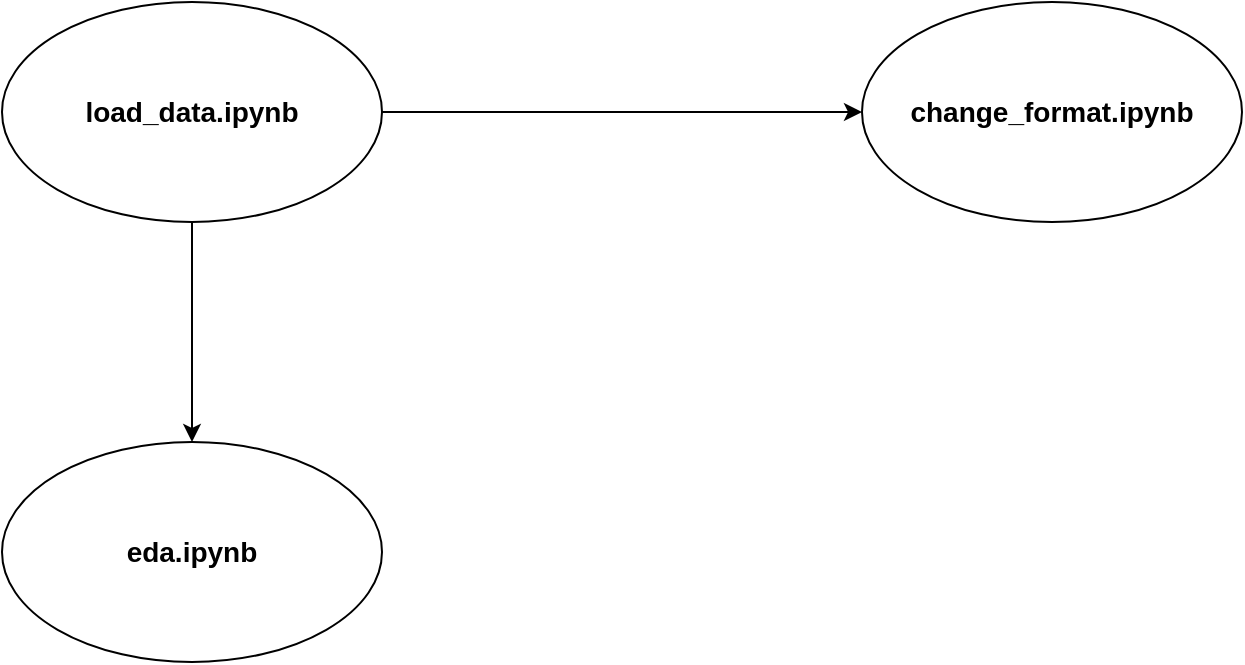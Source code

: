 <mxfile version="24.6.4" type="device">
  <diagram name="Page-1" id="aI-DjRhg09uV1WchbtRv">
    <mxGraphModel dx="880" dy="434" grid="1" gridSize="10" guides="1" tooltips="1" connect="1" arrows="1" fold="1" page="1" pageScale="1" pageWidth="850" pageHeight="1100" math="0" shadow="0">
      <root>
        <mxCell id="0" />
        <mxCell id="1" parent="0" />
        <mxCell id="6N5dlzfmAf-vCwhbgvFv-3" style="edgeStyle=orthogonalEdgeStyle;rounded=0;orthogonalLoop=1;jettySize=auto;html=1;entryX=0;entryY=0.5;entryDx=0;entryDy=0;" edge="1" parent="1" source="6N5dlzfmAf-vCwhbgvFv-1" target="6N5dlzfmAf-vCwhbgvFv-2">
          <mxGeometry relative="1" as="geometry" />
        </mxCell>
        <mxCell id="6N5dlzfmAf-vCwhbgvFv-6" style="edgeStyle=orthogonalEdgeStyle;rounded=0;orthogonalLoop=1;jettySize=auto;html=1;" edge="1" parent="1" source="6N5dlzfmAf-vCwhbgvFv-1" target="6N5dlzfmAf-vCwhbgvFv-4">
          <mxGeometry relative="1" as="geometry" />
        </mxCell>
        <mxCell id="6N5dlzfmAf-vCwhbgvFv-1" value="&lt;b&gt;&lt;font style=&quot;font-size: 14px;&quot;&gt;load_data.ipynb&lt;/font&gt;&lt;/b&gt;" style="ellipse;whiteSpace=wrap;html=1;" vertex="1" parent="1">
          <mxGeometry x="100" y="50" width="190" height="110" as="geometry" />
        </mxCell>
        <mxCell id="6N5dlzfmAf-vCwhbgvFv-2" value="&lt;b&gt;&lt;font style=&quot;font-size: 14px;&quot;&gt;change_format.ipynb&lt;/font&gt;&lt;/b&gt;" style="ellipse;whiteSpace=wrap;html=1;" vertex="1" parent="1">
          <mxGeometry x="530" y="50" width="190" height="110" as="geometry" />
        </mxCell>
        <mxCell id="6N5dlzfmAf-vCwhbgvFv-4" value="&lt;b&gt;&lt;font style=&quot;font-size: 14px;&quot;&gt;eda.ipynb&lt;/font&gt;&lt;/b&gt;" style="ellipse;whiteSpace=wrap;html=1;" vertex="1" parent="1">
          <mxGeometry x="100" y="270" width="190" height="110" as="geometry" />
        </mxCell>
      </root>
    </mxGraphModel>
  </diagram>
</mxfile>
